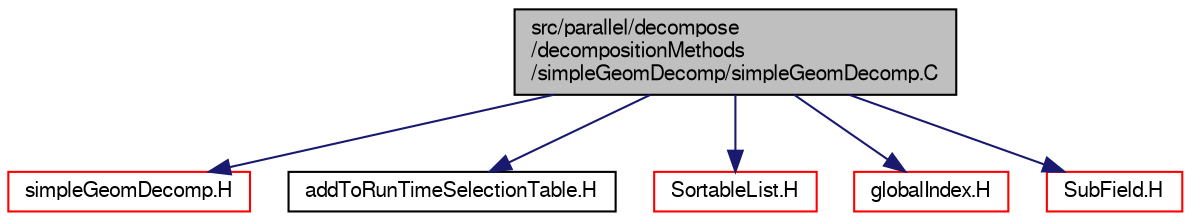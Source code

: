 digraph "src/parallel/decompose/decompositionMethods/simpleGeomDecomp/simpleGeomDecomp.C"
{
  bgcolor="transparent";
  edge [fontname="FreeSans",fontsize="10",labelfontname="FreeSans",labelfontsize="10"];
  node [fontname="FreeSans",fontsize="10",shape=record];
  Node0 [label="src/parallel/decompose\l/decompositionMethods\l/simpleGeomDecomp/simpleGeomDecomp.C",height=0.2,width=0.4,color="black", fillcolor="grey75", style="filled", fontcolor="black"];
  Node0 -> Node1 [color="midnightblue",fontsize="10",style="solid",fontname="FreeSans"];
  Node1 [label="simpleGeomDecomp.H",height=0.2,width=0.4,color="red",URL="$a13025.html"];
  Node0 -> Node225 [color="midnightblue",fontsize="10",style="solid",fontname="FreeSans"];
  Node225 [label="addToRunTimeSelectionTable.H",height=0.2,width=0.4,color="black",URL="$a09263.html",tooltip="Macros for easy insertion into run-time selection tables. "];
  Node0 -> Node226 [color="midnightblue",fontsize="10",style="solid",fontname="FreeSans"];
  Node226 [label="SortableList.H",height=0.2,width=0.4,color="red",URL="$a08738.html"];
  Node0 -> Node227 [color="midnightblue",fontsize="10",style="solid",fontname="FreeSans"];
  Node227 [label="globalIndex.H",height=0.2,width=0.4,color="red",URL="$a11522.html"];
  Node0 -> Node230 [color="midnightblue",fontsize="10",style="solid",fontname="FreeSans"];
  Node230 [label="SubField.H",height=0.2,width=0.4,color="red",URL="$a09599.html"];
}
